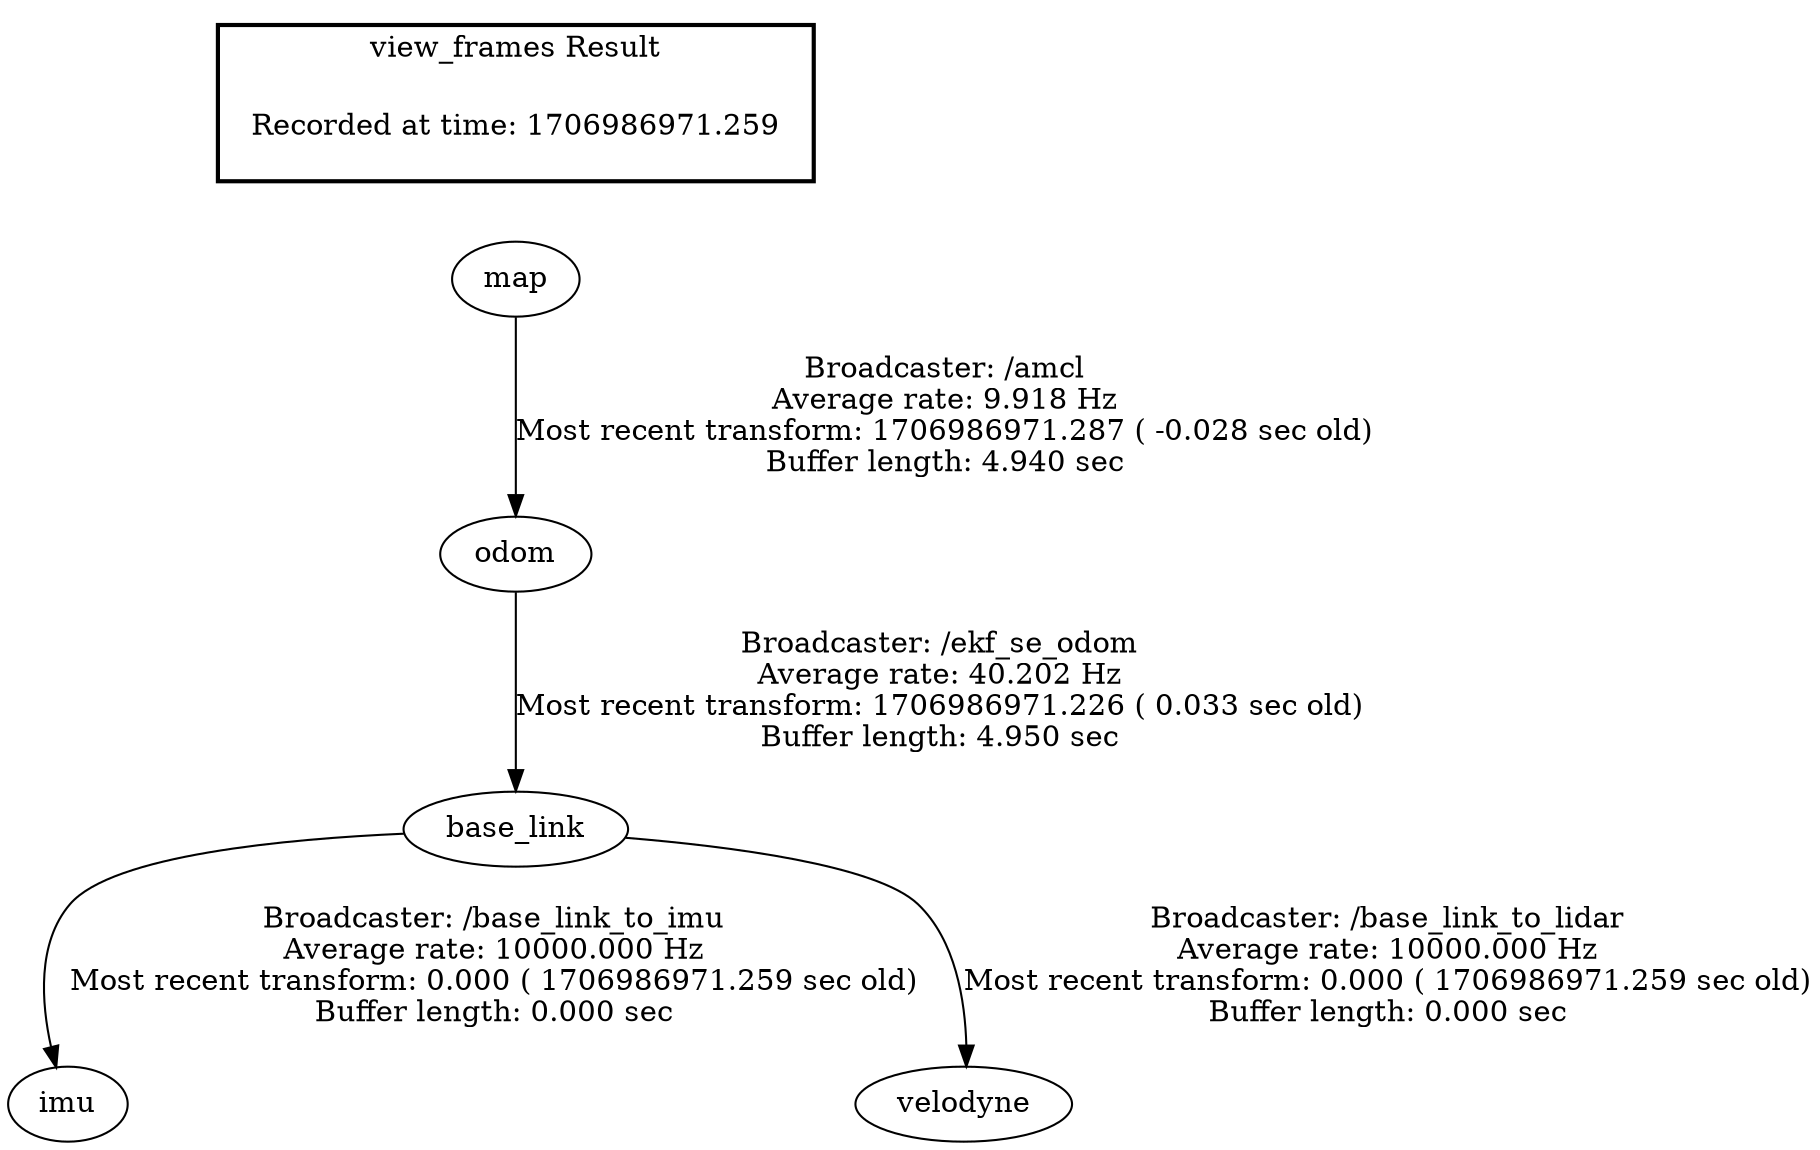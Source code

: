 digraph G {
"base_link" -> "imu"[label="Broadcaster: /base_link_to_imu\nAverage rate: 10000.000 Hz\nMost recent transform: 0.000 ( 1706986971.259 sec old)\nBuffer length: 0.000 sec\n"];
"odom" -> "base_link"[label="Broadcaster: /ekf_se_odom\nAverage rate: 40.202 Hz\nMost recent transform: 1706986971.226 ( 0.033 sec old)\nBuffer length: 4.950 sec\n"];
"base_link" -> "velodyne"[label="Broadcaster: /base_link_to_lidar\nAverage rate: 10000.000 Hz\nMost recent transform: 0.000 ( 1706986971.259 sec old)\nBuffer length: 0.000 sec\n"];
"map" -> "odom"[label="Broadcaster: /amcl\nAverage rate: 9.918 Hz\nMost recent transform: 1706986971.287 ( -0.028 sec old)\nBuffer length: 4.940 sec\n"];
edge [style=invis];
 subgraph cluster_legend { style=bold; color=black; label ="view_frames Result";
"Recorded at time: 1706986971.259"[ shape=plaintext ] ;
 }->"map";
}